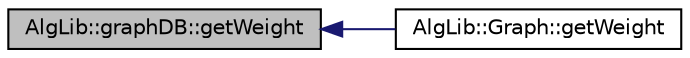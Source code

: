 digraph "AlgLib::graphDB::getWeight"
{
  edge [fontname="Helvetica",fontsize="10",labelfontname="Helvetica",labelfontsize="10"];
  node [fontname="Helvetica",fontsize="10",shape=record];
  rankdir="LR";
  Node1 [label="AlgLib::graphDB::getWeight",height=0.2,width=0.4,color="black", fillcolor="grey75", style="filled", fontcolor="black"];
  Node1 -> Node2 [dir="back",color="midnightblue",fontsize="10",style="solid",fontname="Helvetica"];
  Node2 [label="AlgLib::Graph::getWeight",height=0.2,width=0.4,color="black", fillcolor="white", style="filled",URL="$class_alg_lib_1_1_graph.html#acecdf6452fd10b763e8e9af300126771"];
}
